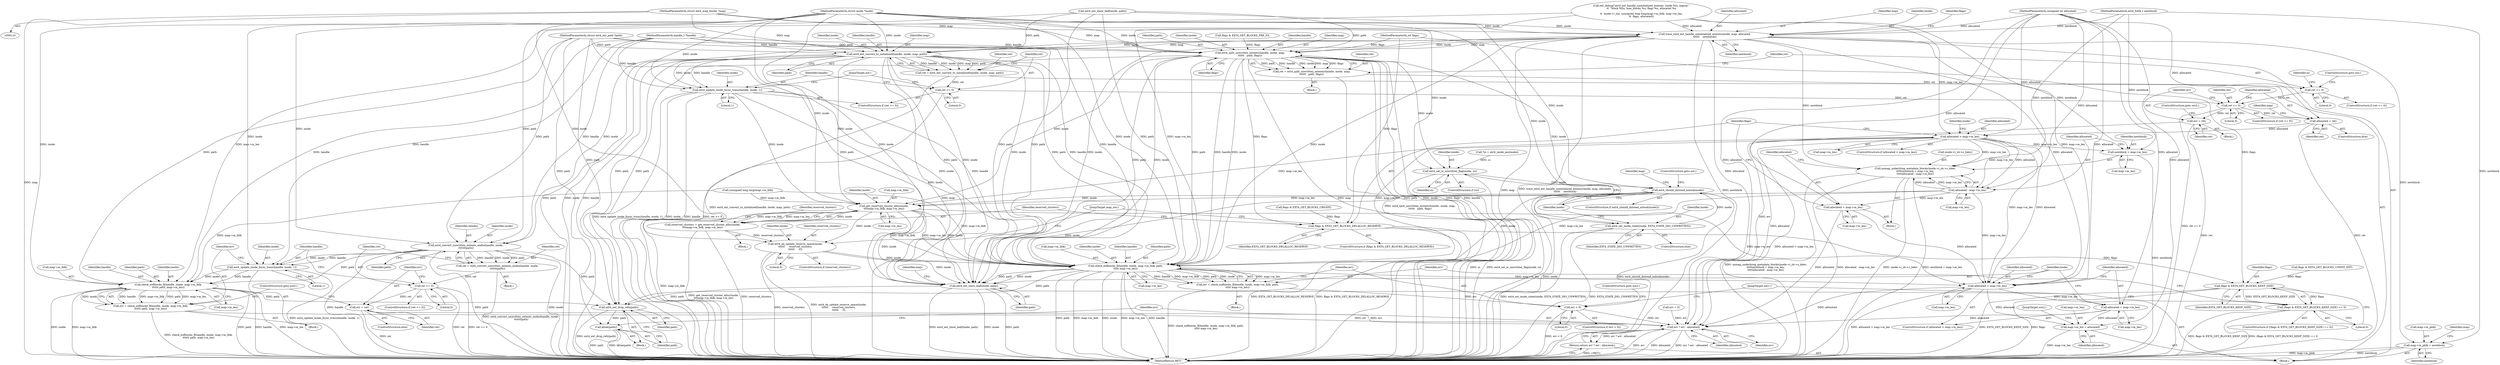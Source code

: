digraph "0_linux_dee1f973ca341c266229faa5a1a5bb268bed3531_0@pointer" {
"1000113" [label="(MethodParameterIn,struct ext4_map_blocks *map)"];
"1000150" [label="(Call,trace_ext4_ext_handle_uninitialized_extents(inode, map, allocated,\n\t\t\t\t\t\t    newblock))"];
"1000162" [label="(Call,ext4_split_unwritten_extents(handle, inode, map,\n\t\t\t\t\t\t   path, flags))"];
"1000160" [label="(Call,ret = ext4_split_unwritten_extents(handle, inode, map,\n\t\t\t\t\t\t   path, flags))"];
"1000169" [label="(Call,ret <= 0)"];
"1000263" [label="(Call,ret <= 0)"];
"1000267" [label="(Call,err = ret)"];
"1000394" [label="(Call,err ? err : allocated)"];
"1000393" [label="(Return,return err ? err : allocated;)"];
"1000272" [label="(Call,allocated = ret)"];
"1000281" [label="(Call,allocated > map->m_len)"];
"1000287" [label="(Call,unmap_underlying_metadata_blocks(inode->i_sb->s_bdev,\n\t\t\t\t\tnewblock + map->m_len,\n\t\t\t\t\tallocated - map->m_len))"];
"1000293" [label="(Call,newblock + map->m_len)"];
"1000298" [label="(Call,allocated - map->m_len)"];
"1000303" [label="(Call,allocated = map->m_len)"];
"1000362" [label="(Call,allocated > map->m_len)"];
"1000367" [label="(Call,allocated = map->m_len)"];
"1000380" [label="(Call,map->m_len = allocated)"];
"1000316" [label="(Call,get_reserved_cluster_alloc(inode,\n\t\t\t\tmap->m_lblk, map->m_len))"];
"1000314" [label="(Call,reserved_clusters = get_reserved_cluster_alloc(inode,\n\t\t\t\tmap->m_lblk, map->m_len))"];
"1000326" [label="(Call,ext4_da_update_reserve_space(inode,\n\t\t\t\t\t\t     reserved_clusters,\n\t\t\t\t\t\t     0))"];
"1000345" [label="(Call,check_eofblocks_fl(handle, inode, map->m_lblk, path,\n\t\t\t\t\t map->m_len))"];
"1000343" [label="(Call,err = check_eofblocks_fl(handle, inode, map->m_lblk, path,\n\t\t\t\t\t map->m_len))"];
"1000356" [label="(Call,err < 0)"];
"1000372" [label="(Call,ext4_ext_show_leaf(inode, path))"];
"1000389" [label="(Call,ext4_ext_drop_refs(path))"];
"1000391" [label="(Call,kfree(path))"];
"1000175" [label="(Call,ext4_set_io_unwritten_flag(inode, io))"];
"1000183" [label="(Call,ext4_should_dioread_nolock(inode))"];
"1000179" [label="(Call,ext4_set_inode_state(inode, EXT4_STATE_DIO_UNWRITTEN))"];
"1000309" [label="(Call,flags & EXT4_GET_BLOCKS_DELALLOC_RESERVE)"];
"1000338" [label="(Call,flags & EXT4_GET_BLOCKS_KEEP_SIZE)"];
"1000337" [label="(Call,(flags & EXT4_GET_BLOCKS_KEEP_SIZE) == 0)"];
"1000198" [label="(Call,ext4_convert_unwritten_extents_endio(handle, inode,\n \t\t\t\t\t\t\tpath))"];
"1000196" [label="(Call,ret = ext4_convert_unwritten_extents_endio(handle, inode,\n \t\t\t\t\t\t\tpath))"];
"1000203" [label="(Call,ret >= 0)"];
"1000224" [label="(Call,err = ret)"];
"1000207" [label="(Call,ext4_update_inode_fsync_trans(handle, inode, 1))"];
"1000213" [label="(Call,check_eofblocks_fl(handle, inode, map->m_lblk,\n\t\t\t\t\t\t path, map->m_len))"];
"1000211" [label="(Call,err = check_eofblocks_fl(handle, inode, map->m_lblk,\n\t\t\t\t\t\t path, map->m_len))"];
"1000248" [label="(Call,ext4_ext_convert_to_initialized(handle, inode, map, path))"];
"1000246" [label="(Call,ret = ext4_ext_convert_to_initialized(handle, inode, map, path))"];
"1000254" [label="(Call,ret >= 0)"];
"1000257" [label="(Call,ext4_update_inode_fsync_trans(handle, inode, 1))"];
"1000375" [label="(Call,map->m_pblk = newblock)"];
"1000310" [label="(Identifier,flags)"];
"1000318" [label="(Call,map->m_lblk)"];
"1000181" [label="(Identifier,EXT4_STATE_DIO_UNWRITTEN)"];
"1000177" [label="(Identifier,io)"];
"1000115" [label="(MethodParameterIn,int flags)"];
"1000321" [label="(Call,map->m_len)"];
"1000272" [label="(Call,allocated = ret)"];
"1000384" [label="(Identifier,allocated)"];
"1000113" [label="(MethodParameterIn,struct ext4_map_blocks *map)"];
"1000324" [label="(ControlStructure,if (reserved_clusters))"];
"1000201" [label="(Identifier,path)"];
"1000325" [label="(Identifier,reserved_clusters)"];
"1000328" [label="(Identifier,reserved_clusters)"];
"1000268" [label="(Identifier,err)"];
"1000398" [label="(MethodReturn,RET)"];
"1000337" [label="(Call,(flags & EXT4_GET_BLOCKS_KEEP_SIZE) == 0)"];
"1000206" [label="(Block,)"];
"1000264" [label="(Identifier,ret)"];
"1000209" [label="(Identifier,inode)"];
"1000348" [label="(Call,map->m_lblk)"];
"1000182" [label="(ControlStructure,if (ext4_should_dioread_nolock(inode)))"];
"1000312" [label="(Block,)"];
"1000262" [label="(ControlStructure,if (ret <= 0))"];
"1000295" [label="(Call,map->m_len)"];
"1000157" [label="(Identifier,flags)"];
"1000397" [label="(Identifier,allocated)"];
"1000343" [label="(Call,err = check_eofblocks_fl(handle, inode, map->m_lblk, path,\n\t\t\t\t\t map->m_len))"];
"1000374" [label="(Identifier,path)"];
"1000259" [label="(Identifier,inode)"];
"1000344" [label="(Identifier,err)"];
"1000311" [label="(Identifier,EXT4_GET_BLOCKS_DELALLOC_RESERVE)"];
"1000357" [label="(Identifier,err)"];
"1000293" [label="(Call,newblock + map->m_len)"];
"1000211" [label="(Call,err = check_eofblocks_fl(handle, inode, map->m_lblk,\n\t\t\t\t\t\t path, map->m_len))"];
"1000382" [label="(Identifier,map)"];
"1000253" [label="(ControlStructure,if (ret >= 0))"];
"1000248" [label="(Call,ext4_ext_convert_to_initialized(handle, inode, map, path))"];
"1000277" [label="(Identifier,map)"];
"1000219" [label="(Identifier,path)"];
"1000199" [label="(Identifier,handle)"];
"1000132" [label="(Call,ext_debug(\"ext4_ext_handle_uninitialized_extents: inode %lu, logical \"\n\t\t  \"block %llu, max_blocks %u, flags %x, allocated %u\n\",\n\t\t  inode->i_ino, (unsigned long long)map->m_lblk, map->m_len,\n\t\t  flags, allocated))"];
"1000286" [label="(Block,)"];
"1000159" [label="(Block,)"];
"1000183" [label="(Call,ext4_should_dioread_nolock(inode))"];
"1000204" [label="(Identifier,ret)"];
"1000184" [label="(Identifier,inode)"];
"1000161" [label="(Identifier,ret)"];
"1000352" [label="(Call,map->m_len)"];
"1000178" [label="(ControlStructure,else)"];
"1000338" [label="(Call,flags & EXT4_GET_BLOCKS_KEEP_SIZE)"];
"1000392" [label="(Identifier,path)"];
"1000226" [label="(Identifier,ret)"];
"1000375" [label="(Call,map->m_pblk = newblock)"];
"1000369" [label="(Call,map->m_len)"];
"1000385" [label="(JumpTarget,out2:)"];
"1000317" [label="(Identifier,inode)"];
"1000196" [label="(Call,ret = ext4_convert_unwritten_extents_endio(handle, inode,\n \t\t\t\t\t\t\tpath))"];
"1000203" [label="(Call,ret >= 0)"];
"1000255" [label="(Identifier,ret)"];
"1000187" [label="(Identifier,map)"];
"1000394" [label="(Call,err ? err : allocated)"];
"1000294" [label="(Identifier,newblock)"];
"1000265" [label="(Literal,0)"];
"1000269" [label="(Identifier,ret)"];
"1000225" [label="(Identifier,err)"];
"1000190" [label="(ControlStructure,goto out;)"];
"1000251" [label="(Identifier,map)"];
"1000258" [label="(Identifier,handle)"];
"1000160" [label="(Call,ret = ext4_split_unwritten_extents(handle, inode, map,\n\t\t\t\t\t\t   path, flags))"];
"1000166" [label="(Identifier,path)"];
"1000360" [label="(JumpTarget,out1:)"];
"1000339" [label="(Identifier,flags)"];
"1000396" [label="(Identifier,err)"];
"1000174" [label="(Identifier,io)"];
"1000356" [label="(Call,err < 0)"];
"1000153" [label="(Identifier,allocated)"];
"1000167" [label="(Identifier,flags)"];
"1000223" [label="(ControlStructure,else)"];
"1000235" [label="(Call,flags & EXT4_GET_BLOCKS_CREATE)"];
"1000304" [label="(Identifier,allocated)"];
"1000170" [label="(Identifier,ret)"];
"1000168" [label="(ControlStructure,if (ret <= 0))"];
"1000300" [label="(Call,map->m_len)"];
"1000288" [label="(Call,inode->i_sb->s_bdev)"];
"1000330" [label="(JumpTarget,map_out:)"];
"1000388" [label="(Block,)"];
"1000215" [label="(Identifier,inode)"];
"1000180" [label="(Identifier,inode)"];
"1000373" [label="(Identifier,inode)"];
"1000208" [label="(Identifier,handle)"];
"1000361" [label="(ControlStructure,if (allocated > map->m_len))"];
"1000377" [label="(Identifier,map)"];
"1000252" [label="(Identifier,path)"];
"1000368" [label="(Identifier,allocated)"];
"1000345" [label="(Call,check_eofblocks_fl(handle, inode, map->m_lblk, path,\n\t\t\t\t\t map->m_len))"];
"1000314" [label="(Call,reserved_clusters = get_reserved_cluster_alloc(inode,\n\t\t\t\tmap->m_lblk, map->m_len))"];
"1000287" [label="(Call,unmap_underlying_metadata_blocks(inode->i_sb->s_bdev,\n\t\t\t\t\tnewblock + map->m_len,\n\t\t\t\t\tallocated - map->m_len))"];
"1000362" [label="(Call,allocated > map->m_len)"];
"1000154" [label="(Identifier,newblock)"];
"1000112" [label="(MethodParameterIn,struct inode *inode)"];
"1000267" [label="(Call,err = ret)"];
"1000347" [label="(Identifier,inode)"];
"1000376" [label="(Call,map->m_pblk)"];
"1000263" [label="(Call,ret <= 0)"];
"1000336" [label="(ControlStructure,if ((flags & EXT4_GET_BLOCKS_KEEP_SIZE) == 0))"];
"1000118" [label="(Block,)"];
"1000213" [label="(Call,check_eofblocks_fl(handle, inode, map->m_lblk,\n\t\t\t\t\t\t path, map->m_len))"];
"1000111" [label="(MethodParameterIn,handle_t *handle)"];
"1000137" [label="(Call,(unsigned long long)map->m_lblk)"];
"1000381" [label="(Call,map->m_len)"];
"1000342" [label="(Block,)"];
"1000283" [label="(Call,map->m_len)"];
"1000281" [label="(Call,allocated > map->m_len)"];
"1000367" [label="(Call,allocated = map->m_len)"];
"1000315" [label="(Identifier,reserved_clusters)"];
"1000200" [label="(Identifier,inode)"];
"1000162" [label="(Call,ext4_split_unwritten_extents(handle, inode, map,\n\t\t\t\t\t\t   path, flags))"];
"1000210" [label="(Literal,1)"];
"1000261" [label="(JumpTarget,out:)"];
"1000359" [label="(ControlStructure,goto out2;)"];
"1000117" [label="(MethodParameterIn,ext4_fsblk_t newblock)"];
"1000212" [label="(Identifier,err)"];
"1000355" [label="(ControlStructure,if (err < 0))"];
"1000152" [label="(Identifier,map)"];
"1000303" [label="(Call,allocated = map->m_len)"];
"1000393" [label="(Return,return err ? err : allocated;)"];
"1000389" [label="(Call,ext4_ext_drop_refs(path))"];
"1000164" [label="(Identifier,inode)"];
"1000273" [label="(Identifier,allocated)"];
"1000220" [label="(Call,map->m_len)"];
"1000341" [label="(Literal,0)"];
"1000147" [label="(Call,ext4_ext_show_leaf(inode, path))"];
"1000299" [label="(Identifier,allocated)"];
"1000195" [label="(Block,)"];
"1000298" [label="(Call,allocated - map->m_len)"];
"1000205" [label="(Literal,0)"];
"1000247" [label="(Identifier,ret)"];
"1000316" [label="(Call,get_reserved_cluster_alloc(inode,\n\t\t\t\tmap->m_lblk, map->m_len))"];
"1000391" [label="(Call,kfree(path))"];
"1000124" [label="(Call,err = 0)"];
"1000179" [label="(Call,ext4_set_inode_state(inode, EXT4_STATE_DIO_UNWRITTEN))"];
"1000271" [label="(ControlStructure,else)"];
"1000169" [label="(Call,ret <= 0)"];
"1000290" [label="(Identifier,inode)"];
"1000207" [label="(Call,ext4_update_inode_fsync_trans(handle, inode, 1))"];
"1000216" [label="(Call,map->m_lblk)"];
"1000364" [label="(Call,map->m_len)"];
"1000128" [label="(Call,*io = ext4_inode_aio(inode))"];
"1000309" [label="(Call,flags & EXT4_GET_BLOCKS_DELALLOC_RESERVE)"];
"1000346" [label="(Identifier,handle)"];
"1000175" [label="(Call,ext4_set_io_unwritten_flag(inode, io))"];
"1000250" [label="(Identifier,inode)"];
"1000280" [label="(ControlStructure,if (allocated > map->m_len))"];
"1000227" [label="(ControlStructure,goto out2;)"];
"1000260" [label="(Literal,1)"];
"1000379" [label="(Identifier,newblock)"];
"1000224" [label="(Call,err = ret)"];
"1000329" [label="(Literal,0)"];
"1000305" [label="(Call,map->m_len)"];
"1000116" [label="(MethodParameterIn,unsigned int allocated)"];
"1000114" [label="(MethodParameterIn,struct ext4_ext_path *path)"];
"1000256" [label="(Literal,0)"];
"1000171" [label="(Literal,0)"];
"1000358" [label="(Literal,0)"];
"1000372" [label="(Call,ext4_ext_show_leaf(inode, path))"];
"1000156" [label="(Call,flags & EXT4_GET_BLOCKS_PRE_IO)"];
"1000340" [label="(Identifier,EXT4_GET_BLOCKS_KEEP_SIZE)"];
"1000270" [label="(ControlStructure,goto out2;)"];
"1000202" [label="(ControlStructure,if (ret >= 0))"];
"1000173" [label="(ControlStructure,if (io))"];
"1000390" [label="(Identifier,path)"];
"1000172" [label="(ControlStructure,goto out;)"];
"1000246" [label="(Call,ret = ext4_ext_convert_to_initialized(handle, inode, map, path))"];
"1000198" [label="(Call,ext4_convert_unwritten_extents_endio(handle, inode,\n \t\t\t\t\t\t\tpath))"];
"1000163" [label="(Identifier,handle)"];
"1000351" [label="(Identifier,path)"];
"1000257" [label="(Call,ext4_update_inode_fsync_trans(handle, inode, 1))"];
"1000326" [label="(Call,ext4_da_update_reserve_space(inode,\n\t\t\t\t\t\t     reserved_clusters,\n\t\t\t\t\t\t     0))"];
"1000176" [label="(Identifier,inode)"];
"1000363" [label="(Identifier,allocated)"];
"1000197" [label="(Identifier,ret)"];
"1000380" [label="(Call,map->m_len = allocated)"];
"1000214" [label="(Identifier,handle)"];
"1000151" [label="(Identifier,inode)"];
"1000266" [label="(Block,)"];
"1000229" [label="(Call,flags & EXT4_GET_BLOCKS_UNINIT_EXT)"];
"1000249" [label="(Identifier,handle)"];
"1000395" [label="(Identifier,err)"];
"1000327" [label="(Identifier,inode)"];
"1000308" [label="(ControlStructure,if (flags & EXT4_GET_BLOCKS_DELALLOC_RESERVE))"];
"1000165" [label="(Identifier,map)"];
"1000150" [label="(Call,trace_ext4_ext_handle_uninitialized_extents(inode, map, allocated,\n\t\t\t\t\t\t    newblock))"];
"1000254" [label="(Call,ret >= 0)"];
"1000274" [label="(Identifier,ret)"];
"1000282" [label="(Identifier,allocated)"];
"1000113" -> "1000110"  [label="AST: "];
"1000113" -> "1000398"  [label="DDG: map"];
"1000113" -> "1000150"  [label="DDG: map"];
"1000113" -> "1000162"  [label="DDG: map"];
"1000113" -> "1000248"  [label="DDG: map"];
"1000150" -> "1000118"  [label="AST: "];
"1000150" -> "1000154"  [label="CFG: "];
"1000151" -> "1000150"  [label="AST: "];
"1000152" -> "1000150"  [label="AST: "];
"1000153" -> "1000150"  [label="AST: "];
"1000154" -> "1000150"  [label="AST: "];
"1000157" -> "1000150"  [label="CFG: "];
"1000150" -> "1000398"  [label="DDG: newblock"];
"1000150" -> "1000398"  [label="DDG: map"];
"1000150" -> "1000398"  [label="DDG: trace_ext4_ext_handle_uninitialized_extents(inode, map, allocated,\n\t\t\t\t\t\t    newblock)"];
"1000147" -> "1000150"  [label="DDG: inode"];
"1000112" -> "1000150"  [label="DDG: inode"];
"1000132" -> "1000150"  [label="DDG: allocated"];
"1000116" -> "1000150"  [label="DDG: allocated"];
"1000117" -> "1000150"  [label="DDG: newblock"];
"1000150" -> "1000162"  [label="DDG: inode"];
"1000150" -> "1000162"  [label="DDG: map"];
"1000150" -> "1000198"  [label="DDG: inode"];
"1000150" -> "1000248"  [label="DDG: inode"];
"1000150" -> "1000248"  [label="DDG: map"];
"1000150" -> "1000287"  [label="DDG: newblock"];
"1000150" -> "1000293"  [label="DDG: newblock"];
"1000150" -> "1000345"  [label="DDG: inode"];
"1000150" -> "1000362"  [label="DDG: allocated"];
"1000150" -> "1000372"  [label="DDG: inode"];
"1000150" -> "1000375"  [label="DDG: newblock"];
"1000150" -> "1000394"  [label="DDG: allocated"];
"1000162" -> "1000160"  [label="AST: "];
"1000162" -> "1000167"  [label="CFG: "];
"1000163" -> "1000162"  [label="AST: "];
"1000164" -> "1000162"  [label="AST: "];
"1000165" -> "1000162"  [label="AST: "];
"1000166" -> "1000162"  [label="AST: "];
"1000167" -> "1000162"  [label="AST: "];
"1000160" -> "1000162"  [label="CFG: "];
"1000162" -> "1000398"  [label="DDG: inode"];
"1000162" -> "1000398"  [label="DDG: path"];
"1000162" -> "1000398"  [label="DDG: flags"];
"1000162" -> "1000398"  [label="DDG: handle"];
"1000162" -> "1000398"  [label="DDG: map"];
"1000162" -> "1000160"  [label="DDG: path"];
"1000162" -> "1000160"  [label="DDG: handle"];
"1000162" -> "1000160"  [label="DDG: inode"];
"1000162" -> "1000160"  [label="DDG: map"];
"1000162" -> "1000160"  [label="DDG: flags"];
"1000111" -> "1000162"  [label="DDG: handle"];
"1000112" -> "1000162"  [label="DDG: inode"];
"1000147" -> "1000162"  [label="DDG: path"];
"1000114" -> "1000162"  [label="DDG: path"];
"1000156" -> "1000162"  [label="DDG: flags"];
"1000115" -> "1000162"  [label="DDG: flags"];
"1000162" -> "1000175"  [label="DDG: inode"];
"1000162" -> "1000179"  [label="DDG: inode"];
"1000162" -> "1000309"  [label="DDG: flags"];
"1000162" -> "1000316"  [label="DDG: inode"];
"1000162" -> "1000345"  [label="DDG: handle"];
"1000162" -> "1000345"  [label="DDG: inode"];
"1000162" -> "1000345"  [label="DDG: path"];
"1000162" -> "1000372"  [label="DDG: inode"];
"1000162" -> "1000372"  [label="DDG: path"];
"1000162" -> "1000389"  [label="DDG: path"];
"1000160" -> "1000159"  [label="AST: "];
"1000161" -> "1000160"  [label="AST: "];
"1000170" -> "1000160"  [label="CFG: "];
"1000160" -> "1000398"  [label="DDG: ext4_split_unwritten_extents(handle, inode, map,\n\t\t\t\t\t\t   path, flags)"];
"1000160" -> "1000169"  [label="DDG: ret"];
"1000169" -> "1000168"  [label="AST: "];
"1000169" -> "1000171"  [label="CFG: "];
"1000170" -> "1000169"  [label="AST: "];
"1000171" -> "1000169"  [label="AST: "];
"1000172" -> "1000169"  [label="CFG: "];
"1000174" -> "1000169"  [label="CFG: "];
"1000169" -> "1000263"  [label="DDG: ret"];
"1000263" -> "1000262"  [label="AST: "];
"1000263" -> "1000265"  [label="CFG: "];
"1000264" -> "1000263"  [label="AST: "];
"1000265" -> "1000263"  [label="AST: "];
"1000268" -> "1000263"  [label="CFG: "];
"1000273" -> "1000263"  [label="CFG: "];
"1000263" -> "1000398"  [label="DDG: ret <= 0"];
"1000254" -> "1000263"  [label="DDG: ret"];
"1000263" -> "1000267"  [label="DDG: ret"];
"1000263" -> "1000272"  [label="DDG: ret"];
"1000267" -> "1000266"  [label="AST: "];
"1000267" -> "1000269"  [label="CFG: "];
"1000268" -> "1000267"  [label="AST: "];
"1000269" -> "1000267"  [label="AST: "];
"1000270" -> "1000267"  [label="CFG: "];
"1000267" -> "1000398"  [label="DDG: ret"];
"1000267" -> "1000394"  [label="DDG: err"];
"1000394" -> "1000393"  [label="AST: "];
"1000394" -> "1000396"  [label="CFG: "];
"1000394" -> "1000397"  [label="CFG: "];
"1000395" -> "1000394"  [label="AST: "];
"1000396" -> "1000394"  [label="AST: "];
"1000397" -> "1000394"  [label="AST: "];
"1000393" -> "1000394"  [label="CFG: "];
"1000394" -> "1000398"  [label="DDG: err"];
"1000394" -> "1000398"  [label="DDG: allocated"];
"1000394" -> "1000398"  [label="DDG: err ? err : allocated"];
"1000394" -> "1000393"  [label="DDG: err ? err : allocated"];
"1000224" -> "1000394"  [label="DDG: err"];
"1000124" -> "1000394"  [label="DDG: err"];
"1000356" -> "1000394"  [label="DDG: err"];
"1000211" -> "1000394"  [label="DDG: err"];
"1000281" -> "1000394"  [label="DDG: allocated"];
"1000303" -> "1000394"  [label="DDG: allocated"];
"1000116" -> "1000394"  [label="DDG: allocated"];
"1000367" -> "1000394"  [label="DDG: allocated"];
"1000362" -> "1000394"  [label="DDG: allocated"];
"1000393" -> "1000118"  [label="AST: "];
"1000398" -> "1000393"  [label="CFG: "];
"1000393" -> "1000398"  [label="DDG: <RET>"];
"1000272" -> "1000271"  [label="AST: "];
"1000272" -> "1000274"  [label="CFG: "];
"1000273" -> "1000272"  [label="AST: "];
"1000274" -> "1000272"  [label="AST: "];
"1000277" -> "1000272"  [label="CFG: "];
"1000272" -> "1000398"  [label="DDG: ret"];
"1000116" -> "1000272"  [label="DDG: allocated"];
"1000272" -> "1000281"  [label="DDG: allocated"];
"1000281" -> "1000280"  [label="AST: "];
"1000281" -> "1000283"  [label="CFG: "];
"1000282" -> "1000281"  [label="AST: "];
"1000283" -> "1000281"  [label="AST: "];
"1000290" -> "1000281"  [label="CFG: "];
"1000310" -> "1000281"  [label="CFG: "];
"1000281" -> "1000398"  [label="DDG: allocated > map->m_len"];
"1000116" -> "1000281"  [label="DDG: allocated"];
"1000132" -> "1000281"  [label="DDG: map->m_len"];
"1000281" -> "1000287"  [label="DDG: map->m_len"];
"1000281" -> "1000293"  [label="DDG: map->m_len"];
"1000281" -> "1000298"  [label="DDG: allocated"];
"1000281" -> "1000298"  [label="DDG: map->m_len"];
"1000281" -> "1000316"  [label="DDG: map->m_len"];
"1000281" -> "1000345"  [label="DDG: map->m_len"];
"1000281" -> "1000362"  [label="DDG: allocated"];
"1000281" -> "1000362"  [label="DDG: map->m_len"];
"1000287" -> "1000286"  [label="AST: "];
"1000287" -> "1000298"  [label="CFG: "];
"1000288" -> "1000287"  [label="AST: "];
"1000293" -> "1000287"  [label="AST: "];
"1000298" -> "1000287"  [label="AST: "];
"1000304" -> "1000287"  [label="CFG: "];
"1000287" -> "1000398"  [label="DDG: allocated - map->m_len"];
"1000287" -> "1000398"  [label="DDG: newblock + map->m_len"];
"1000287" -> "1000398"  [label="DDG: unmap_underlying_metadata_blocks(inode->i_sb->s_bdev,\n\t\t\t\t\tnewblock + map->m_len,\n\t\t\t\t\tallocated - map->m_len)"];
"1000287" -> "1000398"  [label="DDG: inode->i_sb->s_bdev"];
"1000117" -> "1000287"  [label="DDG: newblock"];
"1000298" -> "1000287"  [label="DDG: allocated"];
"1000298" -> "1000287"  [label="DDG: map->m_len"];
"1000293" -> "1000295"  [label="CFG: "];
"1000294" -> "1000293"  [label="AST: "];
"1000295" -> "1000293"  [label="AST: "];
"1000299" -> "1000293"  [label="CFG: "];
"1000293" -> "1000398"  [label="DDG: newblock"];
"1000117" -> "1000293"  [label="DDG: newblock"];
"1000298" -> "1000300"  [label="CFG: "];
"1000299" -> "1000298"  [label="AST: "];
"1000300" -> "1000298"  [label="AST: "];
"1000116" -> "1000298"  [label="DDG: allocated"];
"1000298" -> "1000303"  [label="DDG: map->m_len"];
"1000298" -> "1000316"  [label="DDG: map->m_len"];
"1000298" -> "1000345"  [label="DDG: map->m_len"];
"1000298" -> "1000362"  [label="DDG: map->m_len"];
"1000303" -> "1000286"  [label="AST: "];
"1000303" -> "1000305"  [label="CFG: "];
"1000304" -> "1000303"  [label="AST: "];
"1000305" -> "1000303"  [label="AST: "];
"1000310" -> "1000303"  [label="CFG: "];
"1000116" -> "1000303"  [label="DDG: allocated"];
"1000303" -> "1000362"  [label="DDG: allocated"];
"1000362" -> "1000361"  [label="AST: "];
"1000362" -> "1000364"  [label="CFG: "];
"1000363" -> "1000362"  [label="AST: "];
"1000364" -> "1000362"  [label="AST: "];
"1000368" -> "1000362"  [label="CFG: "];
"1000373" -> "1000362"  [label="CFG: "];
"1000362" -> "1000398"  [label="DDG: allocated > map->m_len"];
"1000116" -> "1000362"  [label="DDG: allocated"];
"1000132" -> "1000362"  [label="DDG: map->m_len"];
"1000345" -> "1000362"  [label="DDG: map->m_len"];
"1000316" -> "1000362"  [label="DDG: map->m_len"];
"1000362" -> "1000367"  [label="DDG: map->m_len"];
"1000362" -> "1000380"  [label="DDG: allocated"];
"1000367" -> "1000361"  [label="AST: "];
"1000367" -> "1000369"  [label="CFG: "];
"1000368" -> "1000367"  [label="AST: "];
"1000369" -> "1000367"  [label="AST: "];
"1000373" -> "1000367"  [label="CFG: "];
"1000116" -> "1000367"  [label="DDG: allocated"];
"1000367" -> "1000380"  [label="DDG: allocated"];
"1000380" -> "1000118"  [label="AST: "];
"1000380" -> "1000384"  [label="CFG: "];
"1000381" -> "1000380"  [label="AST: "];
"1000384" -> "1000380"  [label="AST: "];
"1000385" -> "1000380"  [label="CFG: "];
"1000380" -> "1000398"  [label="DDG: map->m_len"];
"1000116" -> "1000380"  [label="DDG: allocated"];
"1000316" -> "1000314"  [label="AST: "];
"1000316" -> "1000321"  [label="CFG: "];
"1000317" -> "1000316"  [label="AST: "];
"1000318" -> "1000316"  [label="AST: "];
"1000321" -> "1000316"  [label="AST: "];
"1000314" -> "1000316"  [label="CFG: "];
"1000316" -> "1000398"  [label="DDG: map->m_lblk"];
"1000316" -> "1000314"  [label="DDG: inode"];
"1000316" -> "1000314"  [label="DDG: map->m_lblk"];
"1000316" -> "1000314"  [label="DDG: map->m_len"];
"1000257" -> "1000316"  [label="DDG: inode"];
"1000183" -> "1000316"  [label="DDG: inode"];
"1000248" -> "1000316"  [label="DDG: inode"];
"1000112" -> "1000316"  [label="DDG: inode"];
"1000137" -> "1000316"  [label="DDG: map->m_lblk"];
"1000316" -> "1000326"  [label="DDG: inode"];
"1000316" -> "1000345"  [label="DDG: inode"];
"1000316" -> "1000345"  [label="DDG: map->m_lblk"];
"1000316" -> "1000345"  [label="DDG: map->m_len"];
"1000316" -> "1000372"  [label="DDG: inode"];
"1000314" -> "1000312"  [label="AST: "];
"1000315" -> "1000314"  [label="AST: "];
"1000325" -> "1000314"  [label="CFG: "];
"1000314" -> "1000398"  [label="DDG: reserved_clusters"];
"1000314" -> "1000398"  [label="DDG: get_reserved_cluster_alloc(inode,\n\t\t\t\tmap->m_lblk, map->m_len)"];
"1000314" -> "1000326"  [label="DDG: reserved_clusters"];
"1000326" -> "1000324"  [label="AST: "];
"1000326" -> "1000329"  [label="CFG: "];
"1000327" -> "1000326"  [label="AST: "];
"1000328" -> "1000326"  [label="AST: "];
"1000329" -> "1000326"  [label="AST: "];
"1000330" -> "1000326"  [label="CFG: "];
"1000326" -> "1000398"  [label="DDG: ext4_da_update_reserve_space(inode,\n\t\t\t\t\t\t     reserved_clusters,\n\t\t\t\t\t\t     0)"];
"1000326" -> "1000398"  [label="DDG: reserved_clusters"];
"1000112" -> "1000326"  [label="DDG: inode"];
"1000326" -> "1000345"  [label="DDG: inode"];
"1000326" -> "1000372"  [label="DDG: inode"];
"1000345" -> "1000343"  [label="AST: "];
"1000345" -> "1000352"  [label="CFG: "];
"1000346" -> "1000345"  [label="AST: "];
"1000347" -> "1000345"  [label="AST: "];
"1000348" -> "1000345"  [label="AST: "];
"1000351" -> "1000345"  [label="AST: "];
"1000352" -> "1000345"  [label="AST: "];
"1000343" -> "1000345"  [label="CFG: "];
"1000345" -> "1000398"  [label="DDG: path"];
"1000345" -> "1000398"  [label="DDG: map->m_lblk"];
"1000345" -> "1000398"  [label="DDG: inode"];
"1000345" -> "1000398"  [label="DDG: map->m_len"];
"1000345" -> "1000398"  [label="DDG: handle"];
"1000345" -> "1000343"  [label="DDG: map->m_len"];
"1000345" -> "1000343"  [label="DDG: handle"];
"1000345" -> "1000343"  [label="DDG: map->m_lblk"];
"1000345" -> "1000343"  [label="DDG: path"];
"1000345" -> "1000343"  [label="DDG: inode"];
"1000257" -> "1000345"  [label="DDG: handle"];
"1000257" -> "1000345"  [label="DDG: inode"];
"1000248" -> "1000345"  [label="DDG: handle"];
"1000248" -> "1000345"  [label="DDG: inode"];
"1000248" -> "1000345"  [label="DDG: path"];
"1000111" -> "1000345"  [label="DDG: handle"];
"1000183" -> "1000345"  [label="DDG: inode"];
"1000112" -> "1000345"  [label="DDG: inode"];
"1000137" -> "1000345"  [label="DDG: map->m_lblk"];
"1000147" -> "1000345"  [label="DDG: path"];
"1000114" -> "1000345"  [label="DDG: path"];
"1000132" -> "1000345"  [label="DDG: map->m_len"];
"1000345" -> "1000372"  [label="DDG: inode"];
"1000345" -> "1000372"  [label="DDG: path"];
"1000345" -> "1000389"  [label="DDG: path"];
"1000343" -> "1000342"  [label="AST: "];
"1000344" -> "1000343"  [label="AST: "];
"1000357" -> "1000343"  [label="CFG: "];
"1000343" -> "1000398"  [label="DDG: check_eofblocks_fl(handle, inode, map->m_lblk, path,\n\t\t\t\t\t map->m_len)"];
"1000343" -> "1000356"  [label="DDG: err"];
"1000356" -> "1000355"  [label="AST: "];
"1000356" -> "1000358"  [label="CFG: "];
"1000357" -> "1000356"  [label="AST: "];
"1000358" -> "1000356"  [label="AST: "];
"1000359" -> "1000356"  [label="CFG: "];
"1000360" -> "1000356"  [label="CFG: "];
"1000356" -> "1000398"  [label="DDG: err < 0"];
"1000372" -> "1000118"  [label="AST: "];
"1000372" -> "1000374"  [label="CFG: "];
"1000373" -> "1000372"  [label="AST: "];
"1000374" -> "1000372"  [label="AST: "];
"1000377" -> "1000372"  [label="CFG: "];
"1000372" -> "1000398"  [label="DDG: ext4_ext_show_leaf(inode, path)"];
"1000372" -> "1000398"  [label="DDG: inode"];
"1000372" -> "1000398"  [label="DDG: path"];
"1000257" -> "1000372"  [label="DDG: inode"];
"1000183" -> "1000372"  [label="DDG: inode"];
"1000248" -> "1000372"  [label="DDG: inode"];
"1000248" -> "1000372"  [label="DDG: path"];
"1000112" -> "1000372"  [label="DDG: inode"];
"1000147" -> "1000372"  [label="DDG: path"];
"1000114" -> "1000372"  [label="DDG: path"];
"1000372" -> "1000389"  [label="DDG: path"];
"1000389" -> "1000388"  [label="AST: "];
"1000389" -> "1000390"  [label="CFG: "];
"1000390" -> "1000389"  [label="AST: "];
"1000392" -> "1000389"  [label="CFG: "];
"1000389" -> "1000398"  [label="DDG: ext4_ext_drop_refs(path)"];
"1000198" -> "1000389"  [label="DDG: path"];
"1000213" -> "1000389"  [label="DDG: path"];
"1000248" -> "1000389"  [label="DDG: path"];
"1000114" -> "1000389"  [label="DDG: path"];
"1000389" -> "1000391"  [label="DDG: path"];
"1000391" -> "1000388"  [label="AST: "];
"1000391" -> "1000392"  [label="CFG: "];
"1000392" -> "1000391"  [label="AST: "];
"1000395" -> "1000391"  [label="CFG: "];
"1000391" -> "1000398"  [label="DDG: path"];
"1000391" -> "1000398"  [label="DDG: kfree(path)"];
"1000114" -> "1000391"  [label="DDG: path"];
"1000175" -> "1000173"  [label="AST: "];
"1000175" -> "1000177"  [label="CFG: "];
"1000176" -> "1000175"  [label="AST: "];
"1000177" -> "1000175"  [label="AST: "];
"1000184" -> "1000175"  [label="CFG: "];
"1000175" -> "1000398"  [label="DDG: io"];
"1000175" -> "1000398"  [label="DDG: ext4_set_io_unwritten_flag(inode, io)"];
"1000112" -> "1000175"  [label="DDG: inode"];
"1000128" -> "1000175"  [label="DDG: io"];
"1000175" -> "1000183"  [label="DDG: inode"];
"1000183" -> "1000182"  [label="AST: "];
"1000183" -> "1000184"  [label="CFG: "];
"1000184" -> "1000183"  [label="AST: "];
"1000187" -> "1000183"  [label="CFG: "];
"1000190" -> "1000183"  [label="CFG: "];
"1000183" -> "1000398"  [label="DDG: inode"];
"1000183" -> "1000398"  [label="DDG: ext4_should_dioread_nolock(inode)"];
"1000179" -> "1000183"  [label="DDG: inode"];
"1000112" -> "1000183"  [label="DDG: inode"];
"1000179" -> "1000178"  [label="AST: "];
"1000179" -> "1000181"  [label="CFG: "];
"1000180" -> "1000179"  [label="AST: "];
"1000181" -> "1000179"  [label="AST: "];
"1000184" -> "1000179"  [label="CFG: "];
"1000179" -> "1000398"  [label="DDG: ext4_set_inode_state(inode, EXT4_STATE_DIO_UNWRITTEN)"];
"1000179" -> "1000398"  [label="DDG: EXT4_STATE_DIO_UNWRITTEN"];
"1000112" -> "1000179"  [label="DDG: inode"];
"1000309" -> "1000308"  [label="AST: "];
"1000309" -> "1000311"  [label="CFG: "];
"1000310" -> "1000309"  [label="AST: "];
"1000311" -> "1000309"  [label="AST: "];
"1000315" -> "1000309"  [label="CFG: "];
"1000330" -> "1000309"  [label="CFG: "];
"1000309" -> "1000398"  [label="DDG: flags & EXT4_GET_BLOCKS_DELALLOC_RESERVE"];
"1000309" -> "1000398"  [label="DDG: EXT4_GET_BLOCKS_DELALLOC_RESERVE"];
"1000235" -> "1000309"  [label="DDG: flags"];
"1000115" -> "1000309"  [label="DDG: flags"];
"1000309" -> "1000338"  [label="DDG: flags"];
"1000338" -> "1000337"  [label="AST: "];
"1000338" -> "1000340"  [label="CFG: "];
"1000339" -> "1000338"  [label="AST: "];
"1000340" -> "1000338"  [label="AST: "];
"1000341" -> "1000338"  [label="CFG: "];
"1000338" -> "1000398"  [label="DDG: flags"];
"1000338" -> "1000398"  [label="DDG: EXT4_GET_BLOCKS_KEEP_SIZE"];
"1000338" -> "1000337"  [label="DDG: flags"];
"1000338" -> "1000337"  [label="DDG: EXT4_GET_BLOCKS_KEEP_SIZE"];
"1000229" -> "1000338"  [label="DDG: flags"];
"1000115" -> "1000338"  [label="DDG: flags"];
"1000337" -> "1000336"  [label="AST: "];
"1000337" -> "1000341"  [label="CFG: "];
"1000341" -> "1000337"  [label="AST: "];
"1000344" -> "1000337"  [label="CFG: "];
"1000360" -> "1000337"  [label="CFG: "];
"1000337" -> "1000398"  [label="DDG: flags & EXT4_GET_BLOCKS_KEEP_SIZE"];
"1000337" -> "1000398"  [label="DDG: (flags & EXT4_GET_BLOCKS_KEEP_SIZE) == 0"];
"1000198" -> "1000196"  [label="AST: "];
"1000198" -> "1000201"  [label="CFG: "];
"1000199" -> "1000198"  [label="AST: "];
"1000200" -> "1000198"  [label="AST: "];
"1000201" -> "1000198"  [label="AST: "];
"1000196" -> "1000198"  [label="CFG: "];
"1000198" -> "1000398"  [label="DDG: handle"];
"1000198" -> "1000398"  [label="DDG: path"];
"1000198" -> "1000398"  [label="DDG: inode"];
"1000198" -> "1000196"  [label="DDG: handle"];
"1000198" -> "1000196"  [label="DDG: inode"];
"1000198" -> "1000196"  [label="DDG: path"];
"1000111" -> "1000198"  [label="DDG: handle"];
"1000112" -> "1000198"  [label="DDG: inode"];
"1000147" -> "1000198"  [label="DDG: path"];
"1000114" -> "1000198"  [label="DDG: path"];
"1000198" -> "1000207"  [label="DDG: handle"];
"1000198" -> "1000207"  [label="DDG: inode"];
"1000198" -> "1000213"  [label="DDG: path"];
"1000196" -> "1000195"  [label="AST: "];
"1000197" -> "1000196"  [label="AST: "];
"1000204" -> "1000196"  [label="CFG: "];
"1000196" -> "1000398"  [label="DDG: ext4_convert_unwritten_extents_endio(handle, inode,\n \t\t\t\t\t\t\tpath)"];
"1000196" -> "1000203"  [label="DDG: ret"];
"1000203" -> "1000202"  [label="AST: "];
"1000203" -> "1000205"  [label="CFG: "];
"1000204" -> "1000203"  [label="AST: "];
"1000205" -> "1000203"  [label="AST: "];
"1000208" -> "1000203"  [label="CFG: "];
"1000225" -> "1000203"  [label="CFG: "];
"1000203" -> "1000398"  [label="DDG: ret >= 0"];
"1000203" -> "1000398"  [label="DDG: ret"];
"1000203" -> "1000224"  [label="DDG: ret"];
"1000224" -> "1000223"  [label="AST: "];
"1000224" -> "1000226"  [label="CFG: "];
"1000225" -> "1000224"  [label="AST: "];
"1000226" -> "1000224"  [label="AST: "];
"1000227" -> "1000224"  [label="CFG: "];
"1000224" -> "1000398"  [label="DDG: ret"];
"1000207" -> "1000206"  [label="AST: "];
"1000207" -> "1000210"  [label="CFG: "];
"1000208" -> "1000207"  [label="AST: "];
"1000209" -> "1000207"  [label="AST: "];
"1000210" -> "1000207"  [label="AST: "];
"1000212" -> "1000207"  [label="CFG: "];
"1000207" -> "1000398"  [label="DDG: ext4_update_inode_fsync_trans(handle, inode, 1)"];
"1000111" -> "1000207"  [label="DDG: handle"];
"1000112" -> "1000207"  [label="DDG: inode"];
"1000207" -> "1000213"  [label="DDG: handle"];
"1000207" -> "1000213"  [label="DDG: inode"];
"1000213" -> "1000211"  [label="AST: "];
"1000213" -> "1000220"  [label="CFG: "];
"1000214" -> "1000213"  [label="AST: "];
"1000215" -> "1000213"  [label="AST: "];
"1000216" -> "1000213"  [label="AST: "];
"1000219" -> "1000213"  [label="AST: "];
"1000220" -> "1000213"  [label="AST: "];
"1000211" -> "1000213"  [label="CFG: "];
"1000213" -> "1000398"  [label="DDG: map->m_lblk"];
"1000213" -> "1000398"  [label="DDG: path"];
"1000213" -> "1000398"  [label="DDG: handle"];
"1000213" -> "1000398"  [label="DDG: map->m_len"];
"1000213" -> "1000398"  [label="DDG: inode"];
"1000213" -> "1000211"  [label="DDG: handle"];
"1000213" -> "1000211"  [label="DDG: map->m_lblk"];
"1000213" -> "1000211"  [label="DDG: path"];
"1000213" -> "1000211"  [label="DDG: map->m_len"];
"1000213" -> "1000211"  [label="DDG: inode"];
"1000111" -> "1000213"  [label="DDG: handle"];
"1000112" -> "1000213"  [label="DDG: inode"];
"1000137" -> "1000213"  [label="DDG: map->m_lblk"];
"1000114" -> "1000213"  [label="DDG: path"];
"1000132" -> "1000213"  [label="DDG: map->m_len"];
"1000211" -> "1000206"  [label="AST: "];
"1000212" -> "1000211"  [label="AST: "];
"1000227" -> "1000211"  [label="CFG: "];
"1000211" -> "1000398"  [label="DDG: check_eofblocks_fl(handle, inode, map->m_lblk,\n\t\t\t\t\t\t path, map->m_len)"];
"1000248" -> "1000246"  [label="AST: "];
"1000248" -> "1000252"  [label="CFG: "];
"1000249" -> "1000248"  [label="AST: "];
"1000250" -> "1000248"  [label="AST: "];
"1000251" -> "1000248"  [label="AST: "];
"1000252" -> "1000248"  [label="AST: "];
"1000246" -> "1000248"  [label="CFG: "];
"1000248" -> "1000398"  [label="DDG: map"];
"1000248" -> "1000398"  [label="DDG: path"];
"1000248" -> "1000398"  [label="DDG: inode"];
"1000248" -> "1000398"  [label="DDG: handle"];
"1000248" -> "1000246"  [label="DDG: handle"];
"1000248" -> "1000246"  [label="DDG: inode"];
"1000248" -> "1000246"  [label="DDG: map"];
"1000248" -> "1000246"  [label="DDG: path"];
"1000111" -> "1000248"  [label="DDG: handle"];
"1000112" -> "1000248"  [label="DDG: inode"];
"1000147" -> "1000248"  [label="DDG: path"];
"1000114" -> "1000248"  [label="DDG: path"];
"1000248" -> "1000257"  [label="DDG: handle"];
"1000248" -> "1000257"  [label="DDG: inode"];
"1000246" -> "1000118"  [label="AST: "];
"1000247" -> "1000246"  [label="AST: "];
"1000255" -> "1000246"  [label="CFG: "];
"1000246" -> "1000398"  [label="DDG: ext4_ext_convert_to_initialized(handle, inode, map, path)"];
"1000246" -> "1000254"  [label="DDG: ret"];
"1000254" -> "1000253"  [label="AST: "];
"1000254" -> "1000256"  [label="CFG: "];
"1000255" -> "1000254"  [label="AST: "];
"1000256" -> "1000254"  [label="AST: "];
"1000258" -> "1000254"  [label="CFG: "];
"1000261" -> "1000254"  [label="CFG: "];
"1000254" -> "1000398"  [label="DDG: ret >= 0"];
"1000257" -> "1000253"  [label="AST: "];
"1000257" -> "1000260"  [label="CFG: "];
"1000258" -> "1000257"  [label="AST: "];
"1000259" -> "1000257"  [label="AST: "];
"1000260" -> "1000257"  [label="AST: "];
"1000261" -> "1000257"  [label="CFG: "];
"1000257" -> "1000398"  [label="DDG: inode"];
"1000257" -> "1000398"  [label="DDG: handle"];
"1000257" -> "1000398"  [label="DDG: ext4_update_inode_fsync_trans(handle, inode, 1)"];
"1000111" -> "1000257"  [label="DDG: handle"];
"1000112" -> "1000257"  [label="DDG: inode"];
"1000375" -> "1000118"  [label="AST: "];
"1000375" -> "1000379"  [label="CFG: "];
"1000376" -> "1000375"  [label="AST: "];
"1000379" -> "1000375"  [label="AST: "];
"1000382" -> "1000375"  [label="CFG: "];
"1000375" -> "1000398"  [label="DDG: map->m_pblk"];
"1000375" -> "1000398"  [label="DDG: newblock"];
"1000117" -> "1000375"  [label="DDG: newblock"];
}
